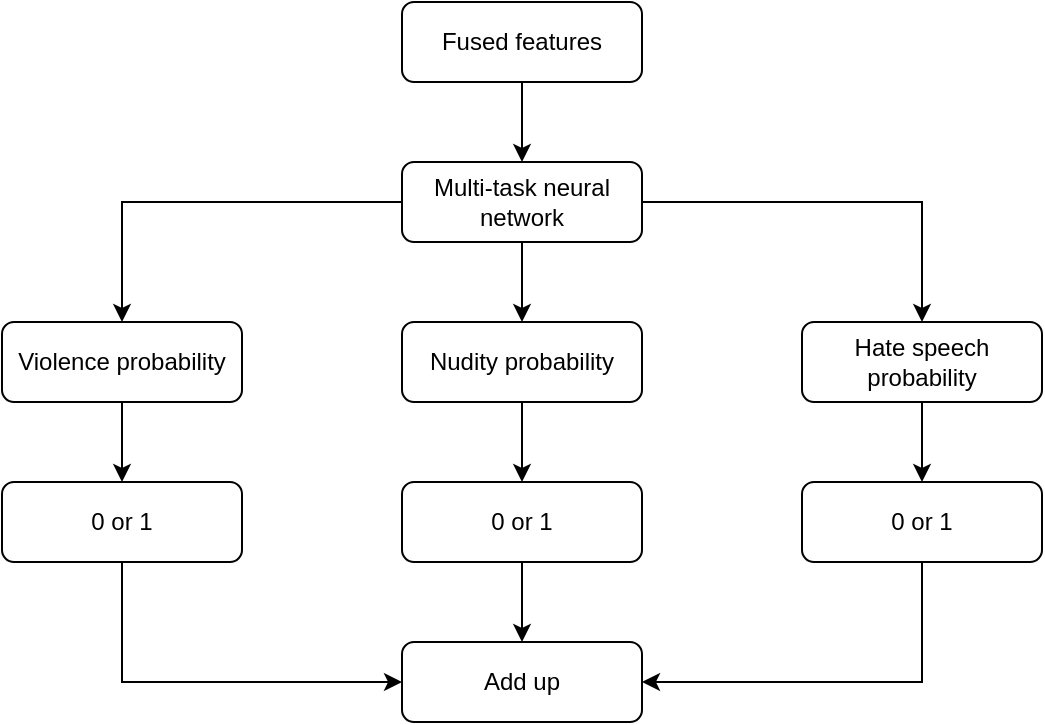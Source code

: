 <mxfile version="28.2.0">
  <diagram name="Page-1" id="YDHhIk46RyTXh9LSPzu3">
    <mxGraphModel dx="976" dy="565" grid="1" gridSize="10" guides="1" tooltips="1" connect="1" arrows="1" fold="1" page="1" pageScale="1" pageWidth="850" pageHeight="1100" math="0" shadow="0">
      <root>
        <mxCell id="0" />
        <mxCell id="1" parent="0" />
        <mxCell id="s42ONqCnvufCmdt6-LnY-12" style="edgeStyle=orthogonalEdgeStyle;rounded=0;orthogonalLoop=1;jettySize=auto;html=1;exitX=0;exitY=0.5;exitDx=0;exitDy=0;entryX=0.5;entryY=0;entryDx=0;entryDy=0;" parent="1" source="s42ONqCnvufCmdt6-LnY-1" target="s42ONqCnvufCmdt6-LnY-2" edge="1">
          <mxGeometry relative="1" as="geometry" />
        </mxCell>
        <mxCell id="s42ONqCnvufCmdt6-LnY-13" style="edgeStyle=orthogonalEdgeStyle;rounded=0;orthogonalLoop=1;jettySize=auto;html=1;exitX=1;exitY=0.5;exitDx=0;exitDy=0;" parent="1" source="s42ONqCnvufCmdt6-LnY-1" target="s42ONqCnvufCmdt6-LnY-4" edge="1">
          <mxGeometry relative="1" as="geometry" />
        </mxCell>
        <mxCell id="s42ONqCnvufCmdt6-LnY-14" style="edgeStyle=orthogonalEdgeStyle;rounded=0;orthogonalLoop=1;jettySize=auto;html=1;exitX=0.5;exitY=1;exitDx=0;exitDy=0;" parent="1" source="s42ONqCnvufCmdt6-LnY-1" target="s42ONqCnvufCmdt6-LnY-3" edge="1">
          <mxGeometry relative="1" as="geometry" />
        </mxCell>
        <mxCell id="s42ONqCnvufCmdt6-LnY-1" value="Multi-task neural network" style="rounded=1;whiteSpace=wrap;html=1;" parent="1" vertex="1">
          <mxGeometry x="280" y="120" width="120" height="40" as="geometry" />
        </mxCell>
        <mxCell id="X4Qlhb8JhpcXgVdGLYiu-2" style="edgeStyle=orthogonalEdgeStyle;rounded=0;orthogonalLoop=1;jettySize=auto;html=1;exitX=0.5;exitY=1;exitDx=0;exitDy=0;entryX=0.5;entryY=0;entryDx=0;entryDy=0;" edge="1" parent="1" source="s42ONqCnvufCmdt6-LnY-2" target="buaPehViqjB-d7Z5GO2B-3">
          <mxGeometry relative="1" as="geometry" />
        </mxCell>
        <mxCell id="s42ONqCnvufCmdt6-LnY-2" value="Violence probability" style="rounded=1;whiteSpace=wrap;html=1;" parent="1" vertex="1">
          <mxGeometry x="80" y="200" width="120" height="40" as="geometry" />
        </mxCell>
        <mxCell id="X4Qlhb8JhpcXgVdGLYiu-5" style="edgeStyle=orthogonalEdgeStyle;rounded=0;orthogonalLoop=1;jettySize=auto;html=1;exitX=0.5;exitY=1;exitDx=0;exitDy=0;entryX=0.5;entryY=0;entryDx=0;entryDy=0;" edge="1" parent="1" source="s42ONqCnvufCmdt6-LnY-3" target="buaPehViqjB-d7Z5GO2B-4">
          <mxGeometry relative="1" as="geometry" />
        </mxCell>
        <mxCell id="s42ONqCnvufCmdt6-LnY-3" value="Nudity probability" style="rounded=1;whiteSpace=wrap;html=1;" parent="1" vertex="1">
          <mxGeometry x="280" y="200" width="120" height="40" as="geometry" />
        </mxCell>
        <mxCell id="X4Qlhb8JhpcXgVdGLYiu-3" style="edgeStyle=orthogonalEdgeStyle;rounded=0;orthogonalLoop=1;jettySize=auto;html=1;exitX=0.5;exitY=1;exitDx=0;exitDy=0;entryX=0.5;entryY=0;entryDx=0;entryDy=0;" edge="1" parent="1" source="s42ONqCnvufCmdt6-LnY-4" target="buaPehViqjB-d7Z5GO2B-5">
          <mxGeometry relative="1" as="geometry" />
        </mxCell>
        <mxCell id="s42ONqCnvufCmdt6-LnY-4" value="Hate speech probability" style="rounded=1;whiteSpace=wrap;html=1;" parent="1" vertex="1">
          <mxGeometry x="480" y="200" width="120" height="40" as="geometry" />
        </mxCell>
        <mxCell id="buaPehViqjB-d7Z5GO2B-2" style="edgeStyle=orthogonalEdgeStyle;rounded=0;orthogonalLoop=1;jettySize=auto;html=1;exitX=0.5;exitY=1;exitDx=0;exitDy=0;entryX=0.5;entryY=0;entryDx=0;entryDy=0;" parent="1" source="buaPehViqjB-d7Z5GO2B-1" target="s42ONqCnvufCmdt6-LnY-1" edge="1">
          <mxGeometry relative="1" as="geometry" />
        </mxCell>
        <mxCell id="buaPehViqjB-d7Z5GO2B-1" value="Fused features" style="rounded=1;whiteSpace=wrap;html=1;" parent="1" vertex="1">
          <mxGeometry x="280" y="40" width="120" height="40" as="geometry" />
        </mxCell>
        <mxCell id="buaPehViqjB-d7Z5GO2B-7" style="edgeStyle=orthogonalEdgeStyle;rounded=0;orthogonalLoop=1;jettySize=auto;html=1;exitX=0.5;exitY=1;exitDx=0;exitDy=0;entryX=0;entryY=0.5;entryDx=0;entryDy=0;" parent="1" source="buaPehViqjB-d7Z5GO2B-3" target="buaPehViqjB-d7Z5GO2B-6" edge="1">
          <mxGeometry relative="1" as="geometry" />
        </mxCell>
        <mxCell id="buaPehViqjB-d7Z5GO2B-3" value="0 or 1" style="rounded=1;whiteSpace=wrap;html=1;" parent="1" vertex="1">
          <mxGeometry x="80" y="280" width="120" height="40" as="geometry" />
        </mxCell>
        <mxCell id="X4Qlhb8JhpcXgVdGLYiu-4" style="edgeStyle=orthogonalEdgeStyle;rounded=0;orthogonalLoop=1;jettySize=auto;html=1;exitX=0.5;exitY=1;exitDx=0;exitDy=0;entryX=0.5;entryY=0;entryDx=0;entryDy=0;" edge="1" parent="1" source="buaPehViqjB-d7Z5GO2B-4" target="buaPehViqjB-d7Z5GO2B-6">
          <mxGeometry relative="1" as="geometry" />
        </mxCell>
        <mxCell id="buaPehViqjB-d7Z5GO2B-4" value="0 or 1" style="rounded=1;whiteSpace=wrap;html=1;" parent="1" vertex="1">
          <mxGeometry x="280" y="280" width="120" height="40" as="geometry" />
        </mxCell>
        <mxCell id="buaPehViqjB-d7Z5GO2B-8" style="edgeStyle=orthogonalEdgeStyle;rounded=0;orthogonalLoop=1;jettySize=auto;html=1;exitX=0.5;exitY=1;exitDx=0;exitDy=0;entryX=1;entryY=0.5;entryDx=0;entryDy=0;" parent="1" source="buaPehViqjB-d7Z5GO2B-5" target="buaPehViqjB-d7Z5GO2B-6" edge="1">
          <mxGeometry relative="1" as="geometry" />
        </mxCell>
        <mxCell id="buaPehViqjB-d7Z5GO2B-5" value="0 or 1" style="rounded=1;whiteSpace=wrap;html=1;" parent="1" vertex="1">
          <mxGeometry x="480" y="280" width="120" height="40" as="geometry" />
        </mxCell>
        <mxCell id="buaPehViqjB-d7Z5GO2B-6" value="Add up" style="rounded=1;whiteSpace=wrap;html=1;" parent="1" vertex="1">
          <mxGeometry x="280" y="360" width="120" height="40" as="geometry" />
        </mxCell>
      </root>
    </mxGraphModel>
  </diagram>
</mxfile>
